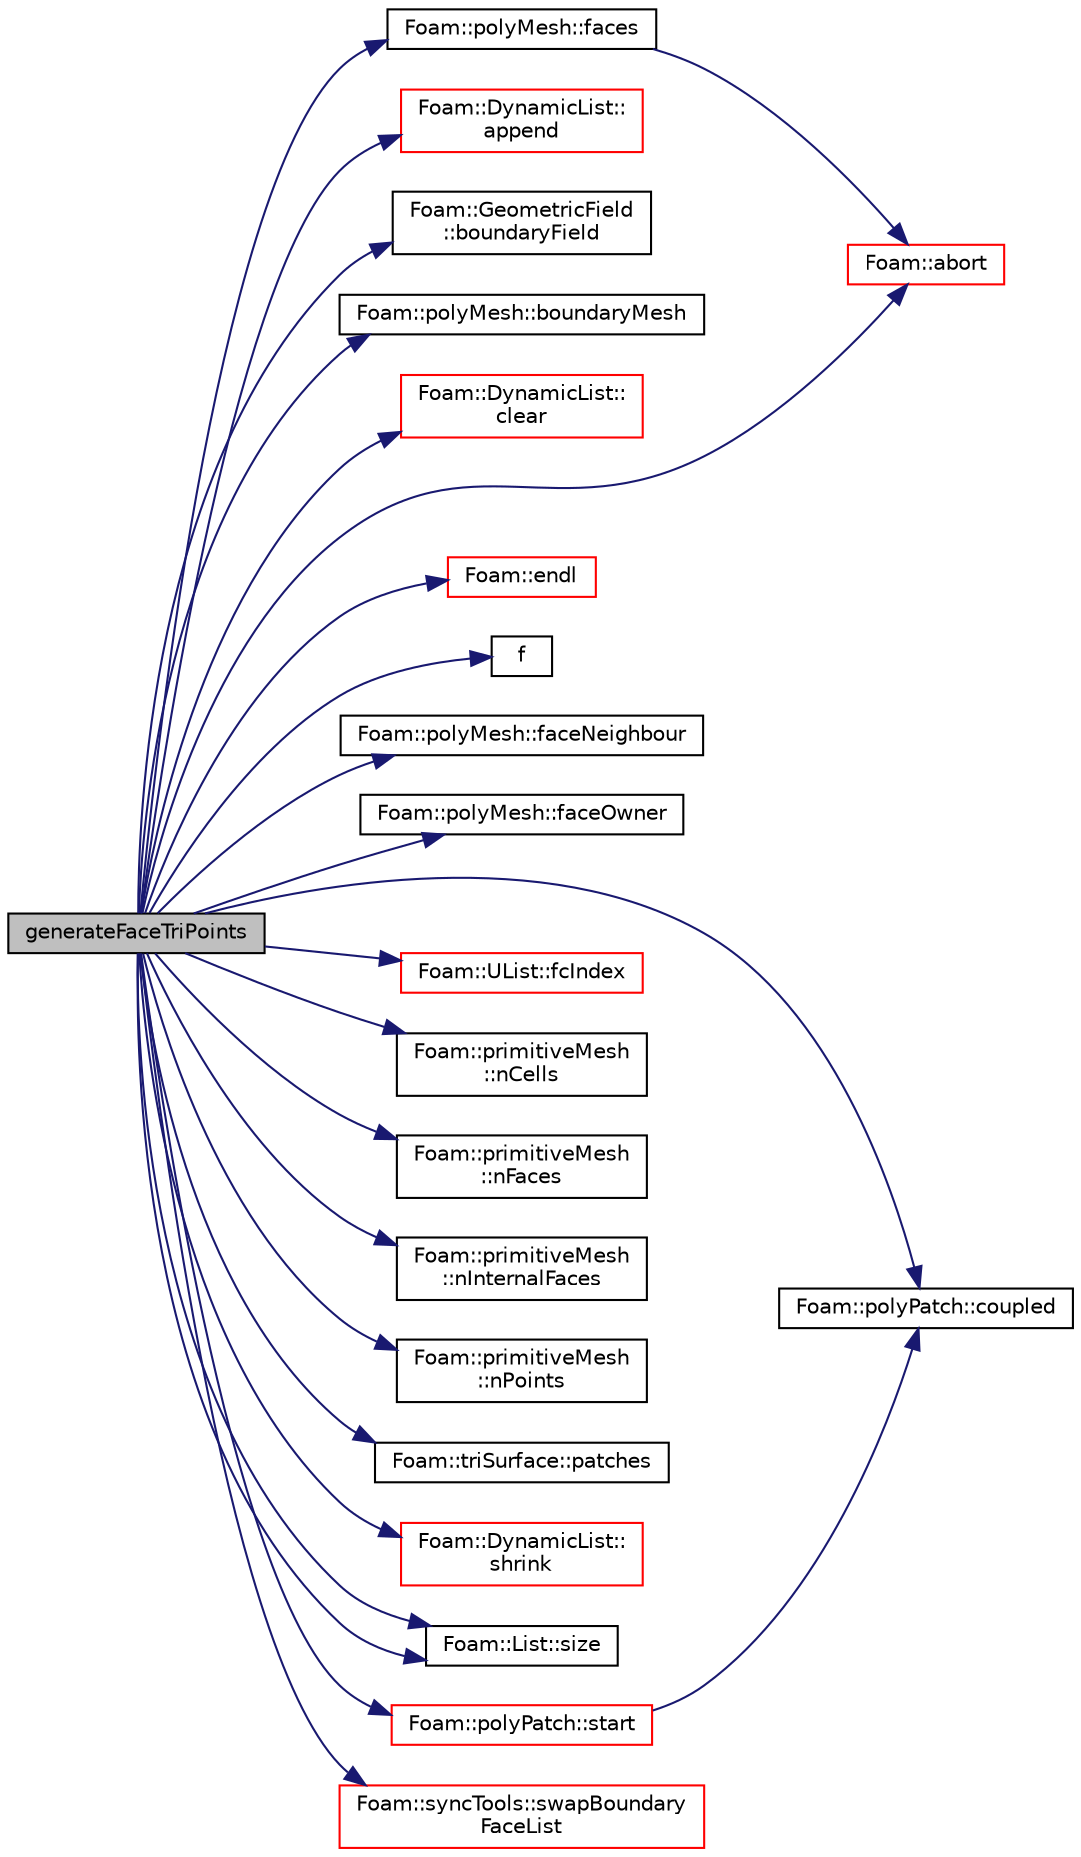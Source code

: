 digraph "generateFaceTriPoints"
{
  bgcolor="transparent";
  edge [fontname="Helvetica",fontsize="10",labelfontname="Helvetica",labelfontsize="10"];
  node [fontname="Helvetica",fontsize="10",shape=record];
  rankdir="LR";
  Node1 [label="generateFaceTriPoints",height=0.2,width=0.4,color="black", fillcolor="grey75", style="filled", fontcolor="black"];
  Node1 -> Node2 [color="midnightblue",fontsize="10",style="solid",fontname="Helvetica"];
  Node2 [label="Foam::abort",height=0.2,width=0.4,color="red",URL="$a10974.html#a447107a607d03e417307c203fa5fb44b"];
  Node1 -> Node3 [color="midnightblue",fontsize="10",style="solid",fontname="Helvetica"];
  Node3 [label="Foam::DynamicList::\lappend",height=0.2,width=0.4,color="red",URL="$a00613.html#a7b67b42af715604376ad63a681dee6d8",tooltip="Append an element at the end of the list. "];
  Node1 -> Node4 [color="midnightblue",fontsize="10",style="solid",fontname="Helvetica"];
  Node4 [label="Foam::GeometricField\l::boundaryField",height=0.2,width=0.4,color="black",URL="$a00933.html#a6987ef31fb532d0fc43c84eca14fe558",tooltip="Return const-reference to the boundary field. "];
  Node1 -> Node5 [color="midnightblue",fontsize="10",style="solid",fontname="Helvetica"];
  Node5 [label="Foam::polyMesh::boundaryMesh",height=0.2,width=0.4,color="black",URL="$a01955.html#a6b7f5ba89250dbd7a1c6c7860ab60fe3",tooltip="Return boundary mesh. "];
  Node1 -> Node6 [color="midnightblue",fontsize="10",style="solid",fontname="Helvetica"];
  Node6 [label="Foam::DynamicList::\lclear",height=0.2,width=0.4,color="red",URL="$a00613.html#ac8bb3912a3ce86b15842e79d0b421204",tooltip="Clear the addressed list, i.e. set the size to zero. "];
  Node1 -> Node7 [color="midnightblue",fontsize="10",style="solid",fontname="Helvetica"];
  Node7 [label="Foam::polyPatch::coupled",height=0.2,width=0.4,color="black",URL="$a01973.html#acffd678e538fc569f301aacdb4f019b7",tooltip="Return true if this patch is geometrically coupled (i.e. faces and. "];
  Node1 -> Node8 [color="midnightblue",fontsize="10",style="solid",fontname="Helvetica"];
  Node8 [label="Foam::endl",height=0.2,width=0.4,color="red",URL="$a10974.html#a2db8fe02a0d3909e9351bb4275b23ce4",tooltip="Add newline and flush stream. "];
  Node1 -> Node9 [color="midnightblue",fontsize="10",style="solid",fontname="Helvetica"];
  Node9 [label="f",height=0.2,width=0.4,color="black",URL="$a04026.html#a888be93833ac7a23170555c69c690288"];
  Node1 -> Node10 [color="midnightblue",fontsize="10",style="solid",fontname="Helvetica"];
  Node10 [label="Foam::polyMesh::faceNeighbour",height=0.2,width=0.4,color="black",URL="$a01955.html#ad03ef02786858ab9d5e2776a4731c77c",tooltip="Return face neighbour. "];
  Node1 -> Node11 [color="midnightblue",fontsize="10",style="solid",fontname="Helvetica"];
  Node11 [label="Foam::polyMesh::faceOwner",height=0.2,width=0.4,color="black",URL="$a01955.html#a6d4def83436c9aa4dc68e8e42c5cf268",tooltip="Return face owner. "];
  Node1 -> Node12 [color="midnightblue",fontsize="10",style="solid",fontname="Helvetica"];
  Node12 [label="Foam::polyMesh::faces",height=0.2,width=0.4,color="black",URL="$a01955.html#a4434536d50d4c14116249da802a1e2b2",tooltip="Return raw faces. "];
  Node12 -> Node2 [color="midnightblue",fontsize="10",style="solid",fontname="Helvetica"];
  Node1 -> Node13 [color="midnightblue",fontsize="10",style="solid",fontname="Helvetica"];
  Node13 [label="Foam::UList::fcIndex",height=0.2,width=0.4,color="red",URL="$a02831.html#af4d05e19e6cdc80f0c7acd5bbe250f69",tooltip="Return the forward circular index, i.e. the next index. "];
  Node1 -> Node14 [color="midnightblue",fontsize="10",style="solid",fontname="Helvetica"];
  Node14 [label="Foam::primitiveMesh\l::nCells",height=0.2,width=0.4,color="black",URL="$a02008.html#ae79b5e96cf8d9a4e6b3993e6f2709374"];
  Node1 -> Node15 [color="midnightblue",fontsize="10",style="solid",fontname="Helvetica"];
  Node15 [label="Foam::primitiveMesh\l::nFaces",height=0.2,width=0.4,color="black",URL="$a02008.html#a9be088de373a98524a153de7da0e92e8"];
  Node1 -> Node16 [color="midnightblue",fontsize="10",style="solid",fontname="Helvetica"];
  Node16 [label="Foam::primitiveMesh\l::nInternalFaces",height=0.2,width=0.4,color="black",URL="$a02008.html#aa1eec60bd258a70018b8ffda0dced7bb"];
  Node1 -> Node17 [color="midnightblue",fontsize="10",style="solid",fontname="Helvetica"];
  Node17 [label="Foam::primitiveMesh\l::nPoints",height=0.2,width=0.4,color="black",URL="$a02008.html#a9927abeba2c8506177084d644b6e573a"];
  Node1 -> Node18 [color="midnightblue",fontsize="10",style="solid",fontname="Helvetica"];
  Node18 [label="Foam::triSurface::patches",height=0.2,width=0.4,color="black",URL="$a02758.html#a40a43f76fd50b5f1cd1c242669a14406"];
  Node1 -> Node19 [color="midnightblue",fontsize="10",style="solid",fontname="Helvetica"];
  Node19 [label="Foam::DynamicList::\lshrink",height=0.2,width=0.4,color="red",URL="$a00613.html#a88964e734acd91f096c914d0cc5a6e75",tooltip="Shrink the allocated space to the number of elements used. "];
  Node1 -> Node20 [color="midnightblue",fontsize="10",style="solid",fontname="Helvetica"];
  Node20 [label="Foam::List::size",height=0.2,width=0.4,color="black",URL="$a01391.html#a8a5f6fa29bd4b500caf186f60245b384",tooltip="Override size to be inconsistent with allocated storage. "];
  Node1 -> Node20 [color="midnightblue",fontsize="10",style="solid",fontname="Helvetica"];
  Node1 -> Node21 [color="midnightblue",fontsize="10",style="solid",fontname="Helvetica"];
  Node21 [label="Foam::polyPatch::start",height=0.2,width=0.4,color="red",URL="$a01973.html#a861f370e41af7d54d7ff91da65de6e6a",tooltip="Return start label of this patch in the polyMesh face list. "];
  Node21 -> Node7 [color="midnightblue",fontsize="10",style="solid",fontname="Helvetica"];
  Node1 -> Node22 [color="midnightblue",fontsize="10",style="solid",fontname="Helvetica"];
  Node22 [label="Foam::syncTools::swapBoundary\lFaceList",height=0.2,width=0.4,color="red",URL="$a02620.html#a30e4f2ce2c2399c35f5d674bdb7c07fd",tooltip="Swap coupled boundary face values. "];
}
